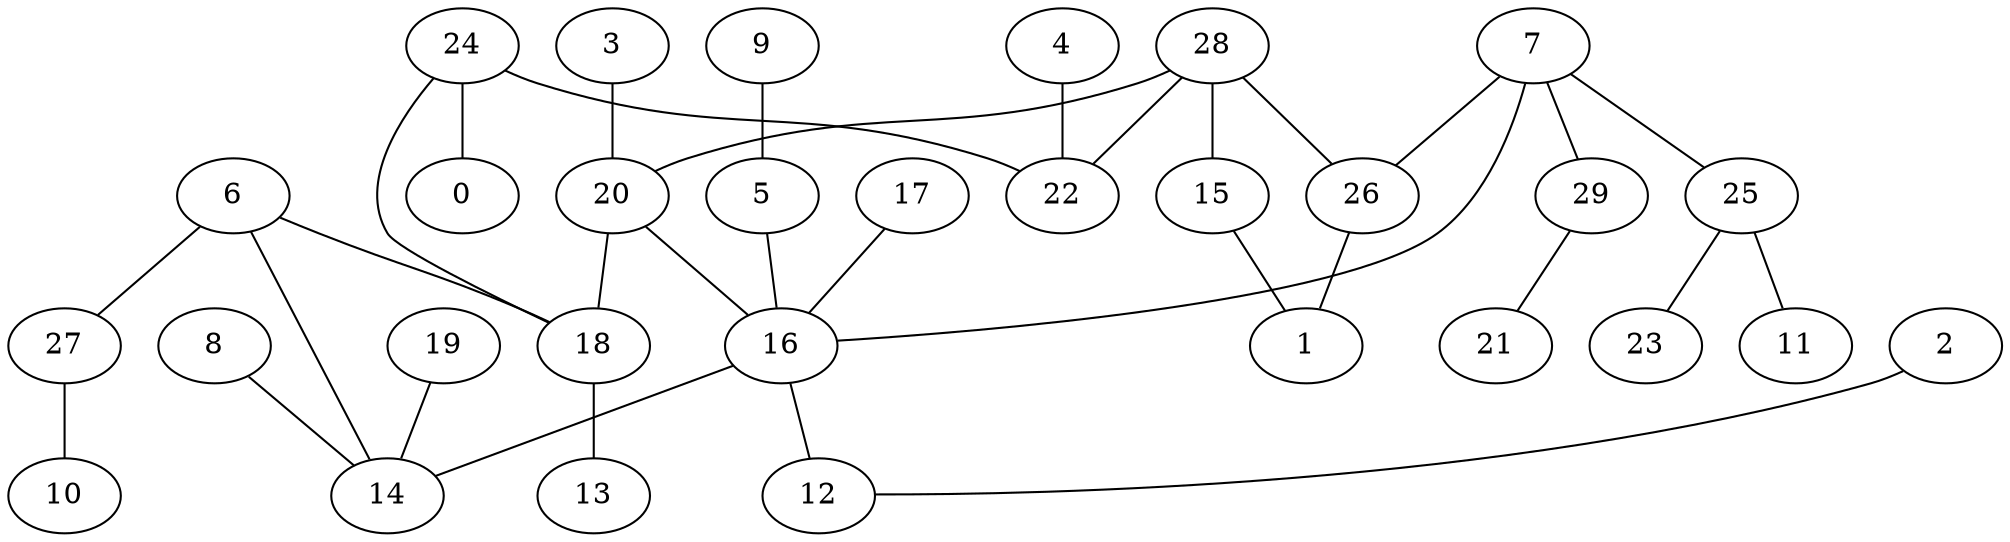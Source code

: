 digraph GG_graph {

subgraph G_graph {
edge [color = black]
"9" -> "5" [dir = none]
"29" -> "21" [dir = none]
"24" -> "0" [dir = none]
"24" -> "22" [dir = none]
"24" -> "18" [dir = none]
"19" -> "14" [dir = none]
"8" -> "14" [dir = none]
"16" -> "12" [dir = none]
"16" -> "14" [dir = none]
"6" -> "18" [dir = none]
"6" -> "27" [dir = none]
"6" -> "14" [dir = none]
"3" -> "20" [dir = none]
"18" -> "13" [dir = none]
"17" -> "16" [dir = none]
"28" -> "15" [dir = none]
"28" -> "22" [dir = none]
"27" -> "10" [dir = none]
"7" -> "25" [dir = none]
"7" -> "29" [dir = none]
"7" -> "26" [dir = none]
"7" -> "16" [dir = none]
"26" -> "1" [dir = none]
"4" -> "22" [dir = none]
"20" -> "18" [dir = none]
"5" -> "16" [dir = none]
"25" -> "11" [dir = none]
"25" -> "23" [dir = none]
"2" -> "12" [dir = none]
"15" -> "1" [dir = none]
"28" -> "26" [dir = none]
"20" -> "16" [dir = none]
"28" -> "20" [dir = none]
}

}

